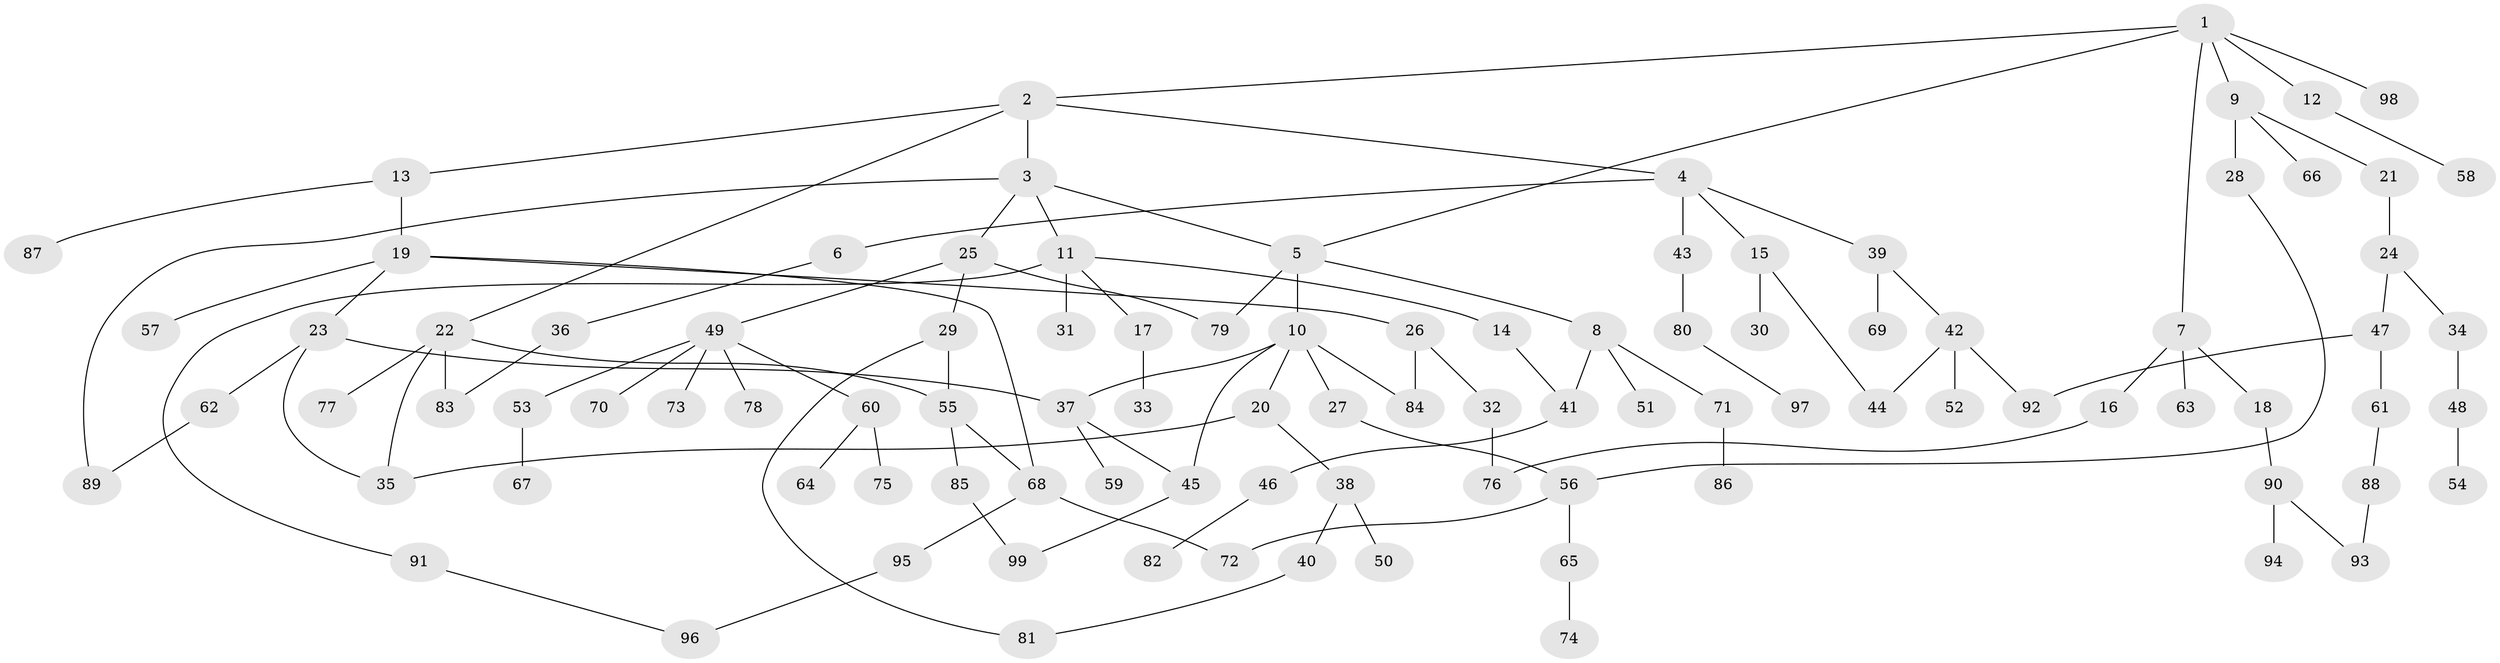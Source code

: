 // Generated by graph-tools (version 1.1) at 2025/25/03/09/25 03:25:35]
// undirected, 99 vertices, 119 edges
graph export_dot {
graph [start="1"]
  node [color=gray90,style=filled];
  1;
  2;
  3;
  4;
  5;
  6;
  7;
  8;
  9;
  10;
  11;
  12;
  13;
  14;
  15;
  16;
  17;
  18;
  19;
  20;
  21;
  22;
  23;
  24;
  25;
  26;
  27;
  28;
  29;
  30;
  31;
  32;
  33;
  34;
  35;
  36;
  37;
  38;
  39;
  40;
  41;
  42;
  43;
  44;
  45;
  46;
  47;
  48;
  49;
  50;
  51;
  52;
  53;
  54;
  55;
  56;
  57;
  58;
  59;
  60;
  61;
  62;
  63;
  64;
  65;
  66;
  67;
  68;
  69;
  70;
  71;
  72;
  73;
  74;
  75;
  76;
  77;
  78;
  79;
  80;
  81;
  82;
  83;
  84;
  85;
  86;
  87;
  88;
  89;
  90;
  91;
  92;
  93;
  94;
  95;
  96;
  97;
  98;
  99;
  1 -- 2;
  1 -- 5;
  1 -- 7;
  1 -- 9;
  1 -- 12;
  1 -- 98;
  2 -- 3;
  2 -- 4;
  2 -- 13;
  2 -- 22;
  3 -- 11;
  3 -- 25;
  3 -- 5;
  3 -- 89;
  4 -- 6;
  4 -- 15;
  4 -- 39;
  4 -- 43;
  5 -- 8;
  5 -- 10;
  5 -- 79;
  6 -- 36;
  7 -- 16;
  7 -- 18;
  7 -- 63;
  8 -- 51;
  8 -- 71;
  8 -- 41;
  9 -- 21;
  9 -- 28;
  9 -- 66;
  10 -- 20;
  10 -- 27;
  10 -- 45;
  10 -- 37;
  10 -- 84;
  11 -- 14;
  11 -- 17;
  11 -- 31;
  11 -- 91;
  12 -- 58;
  13 -- 19;
  13 -- 87;
  14 -- 41;
  15 -- 30;
  15 -- 44;
  16 -- 76;
  17 -- 33;
  18 -- 90;
  19 -- 23;
  19 -- 26;
  19 -- 57;
  19 -- 68;
  20 -- 35;
  20 -- 38;
  21 -- 24;
  22 -- 77;
  22 -- 83;
  22 -- 35;
  22 -- 55;
  23 -- 37;
  23 -- 62;
  23 -- 35;
  24 -- 34;
  24 -- 47;
  25 -- 29;
  25 -- 49;
  25 -- 79;
  26 -- 32;
  26 -- 84;
  27 -- 56;
  28 -- 56;
  29 -- 55;
  29 -- 81;
  32 -- 76;
  34 -- 48;
  36 -- 83;
  37 -- 45;
  37 -- 59;
  38 -- 40;
  38 -- 50;
  39 -- 42;
  39 -- 69;
  40 -- 81;
  41 -- 46;
  42 -- 44;
  42 -- 52;
  42 -- 92;
  43 -- 80;
  45 -- 99;
  46 -- 82;
  47 -- 61;
  47 -- 92;
  48 -- 54;
  49 -- 53;
  49 -- 60;
  49 -- 70;
  49 -- 73;
  49 -- 78;
  53 -- 67;
  55 -- 68;
  55 -- 85;
  56 -- 65;
  56 -- 72;
  60 -- 64;
  60 -- 75;
  61 -- 88;
  62 -- 89;
  65 -- 74;
  68 -- 72;
  68 -- 95;
  71 -- 86;
  80 -- 97;
  85 -- 99;
  88 -- 93;
  90 -- 94;
  90 -- 93;
  91 -- 96;
  95 -- 96;
}
